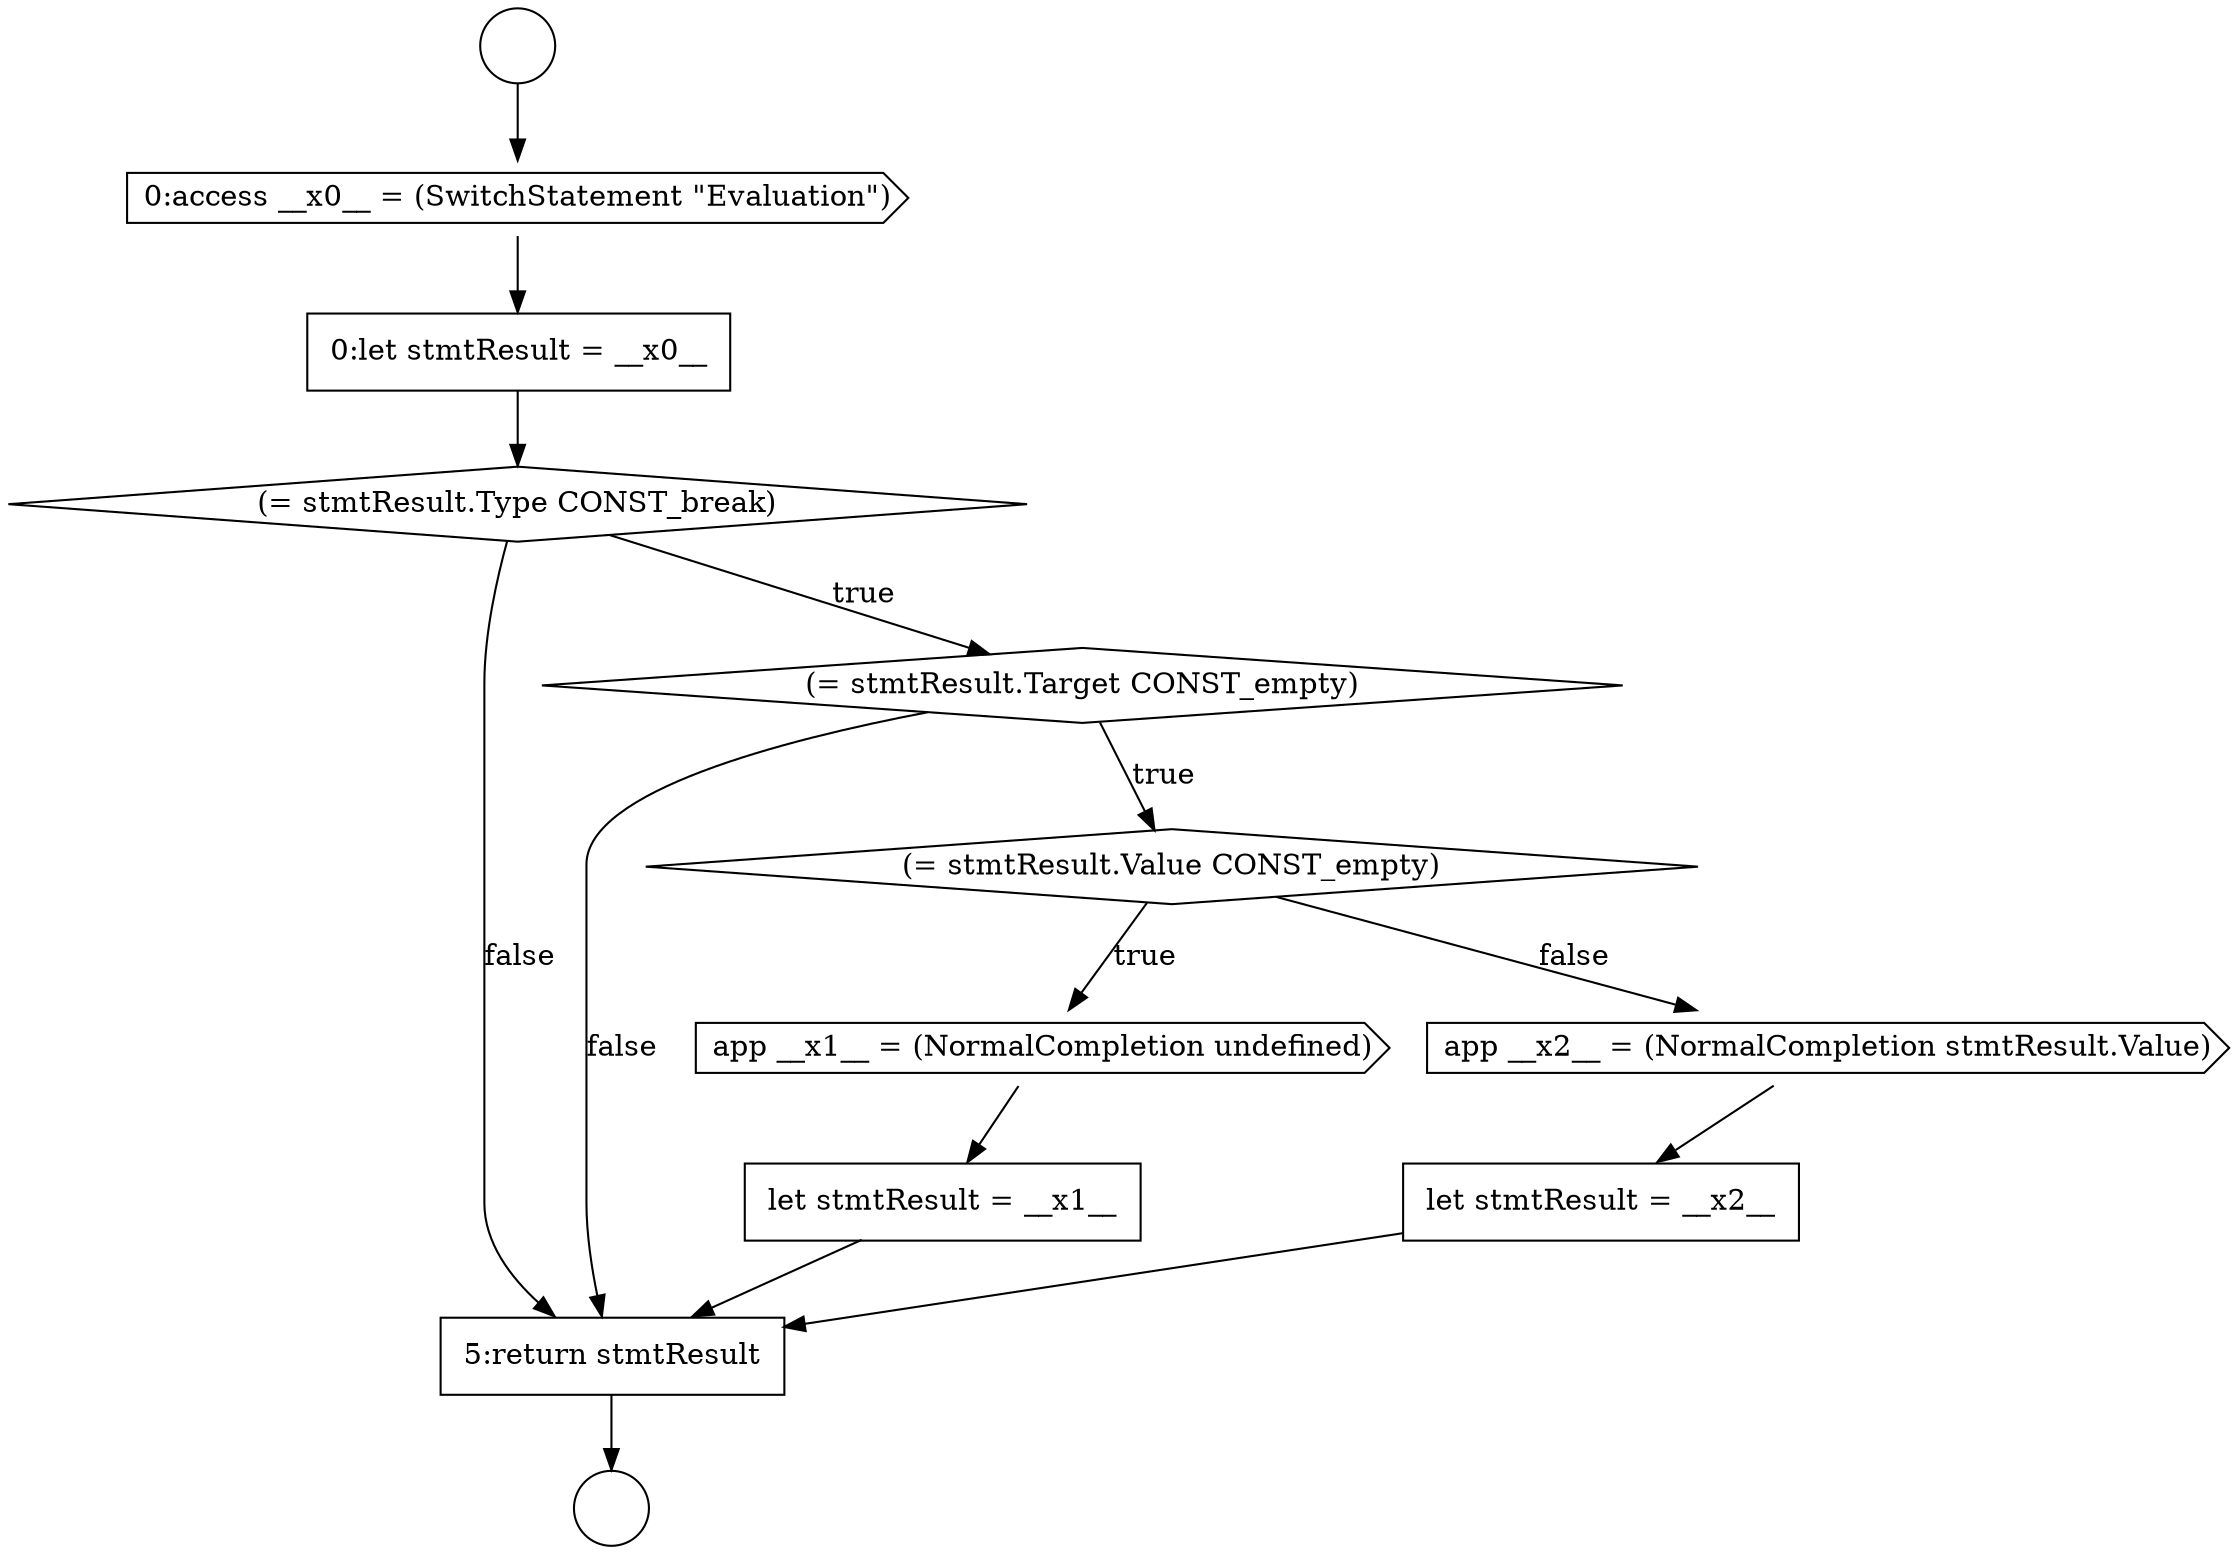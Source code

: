 digraph {
  node5329 [shape=cds, label=<<font color="black">app __x1__ = (NormalCompletion undefined)</font>> color="black" fillcolor="white" style=filled]
  node5323 [shape=circle label=" " color="black" fillcolor="white" style=filled]
  node5333 [shape=none, margin=0, label=<<font color="black">
    <table border="0" cellborder="1" cellspacing="0" cellpadding="10">
      <tr><td align="left">5:return stmtResult</td></tr>
    </table>
  </font>> color="black" fillcolor="white" style=filled]
  node5328 [shape=diamond, label=<<font color="black">(= stmtResult.Value CONST_empty)</font>> color="black" fillcolor="white" style=filled]
  node5330 [shape=none, margin=0, label=<<font color="black">
    <table border="0" cellborder="1" cellspacing="0" cellpadding="10">
      <tr><td align="left">let stmtResult = __x1__</td></tr>
    </table>
  </font>> color="black" fillcolor="white" style=filled]
  node5327 [shape=diamond, label=<<font color="black">(= stmtResult.Target CONST_empty)</font>> color="black" fillcolor="white" style=filled]
  node5331 [shape=cds, label=<<font color="black">app __x2__ = (NormalCompletion stmtResult.Value)</font>> color="black" fillcolor="white" style=filled]
  node5325 [shape=none, margin=0, label=<<font color="black">
    <table border="0" cellborder="1" cellspacing="0" cellpadding="10">
      <tr><td align="left">0:let stmtResult = __x0__</td></tr>
    </table>
  </font>> color="black" fillcolor="white" style=filled]
  node5326 [shape=diamond, label=<<font color="black">(= stmtResult.Type CONST_break)</font>> color="black" fillcolor="white" style=filled]
  node5332 [shape=none, margin=0, label=<<font color="black">
    <table border="0" cellborder="1" cellspacing="0" cellpadding="10">
      <tr><td align="left">let stmtResult = __x2__</td></tr>
    </table>
  </font>> color="black" fillcolor="white" style=filled]
  node5322 [shape=circle label=" " color="black" fillcolor="white" style=filled]
  node5324 [shape=cds, label=<<font color="black">0:access __x0__ = (SwitchStatement &quot;Evaluation&quot;)</font>> color="black" fillcolor="white" style=filled]
  node5324 -> node5325 [ color="black"]
  node5322 -> node5324 [ color="black"]
  node5327 -> node5328 [label=<<font color="black">true</font>> color="black"]
  node5327 -> node5333 [label=<<font color="black">false</font>> color="black"]
  node5328 -> node5329 [label=<<font color="black">true</font>> color="black"]
  node5328 -> node5331 [label=<<font color="black">false</font>> color="black"]
  node5326 -> node5327 [label=<<font color="black">true</font>> color="black"]
  node5326 -> node5333 [label=<<font color="black">false</font>> color="black"]
  node5332 -> node5333 [ color="black"]
  node5329 -> node5330 [ color="black"]
  node5333 -> node5323 [ color="black"]
  node5331 -> node5332 [ color="black"]
  node5330 -> node5333 [ color="black"]
  node5325 -> node5326 [ color="black"]
}
